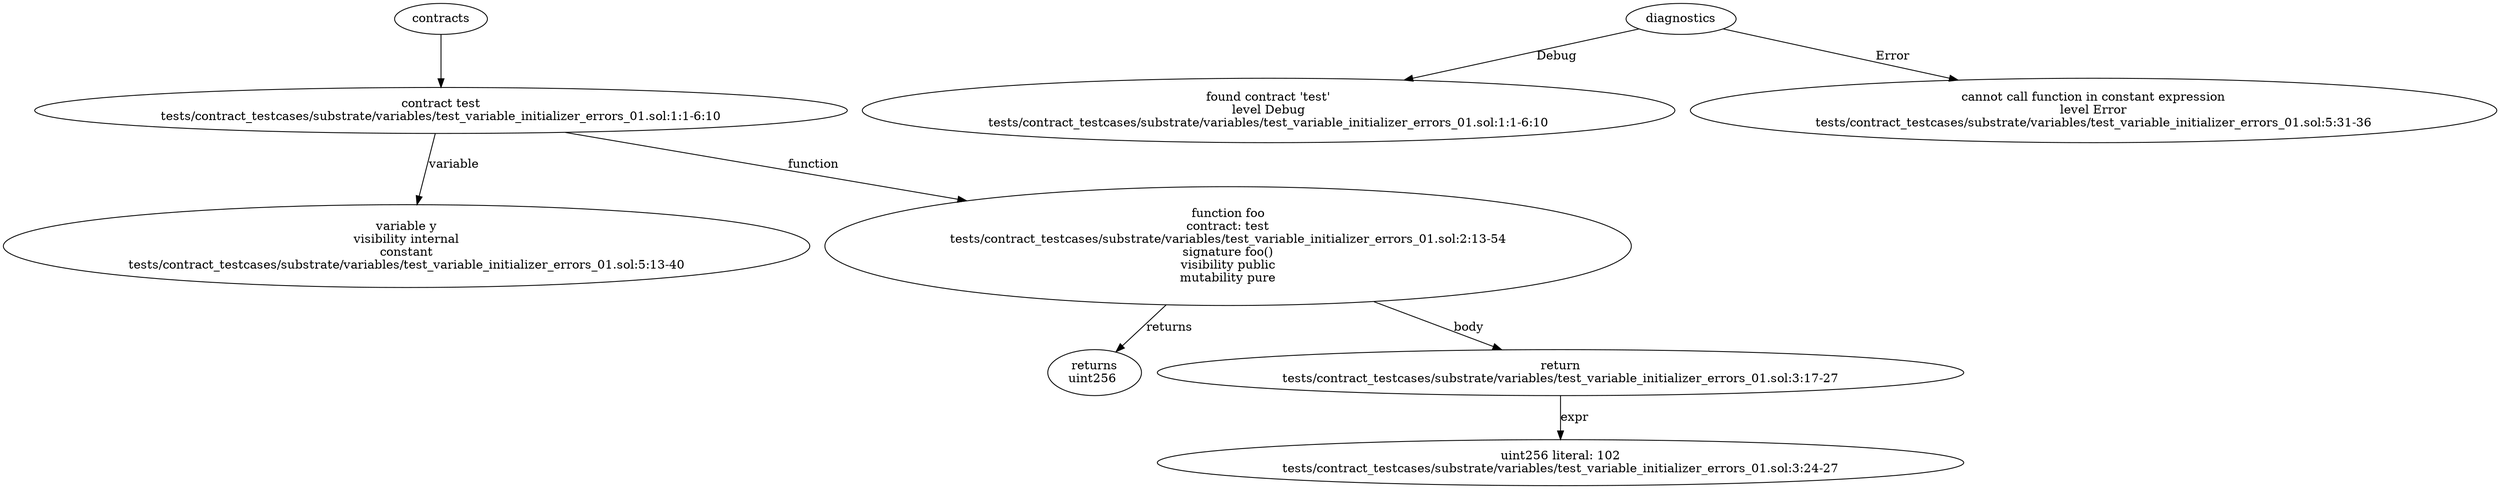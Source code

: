 strict digraph "tests/contract_testcases/substrate/variables/test_variable_initializer_errors_01.sol" {
	contract [label="contract test\ntests/contract_testcases/substrate/variables/test_variable_initializer_errors_01.sol:1:1-6:10"]
	var [label="variable y\nvisibility internal\nconstant\ntests/contract_testcases/substrate/variables/test_variable_initializer_errors_01.sol:5:13-40"]
	foo [label="function foo\ncontract: test\ntests/contract_testcases/substrate/variables/test_variable_initializer_errors_01.sol:2:13-54\nsignature foo()\nvisibility public\nmutability pure"]
	returns [label="returns\nuint256 "]
	return [label="return\ntests/contract_testcases/substrate/variables/test_variable_initializer_errors_01.sol:3:17-27"]
	number_literal [label="uint256 literal: 102\ntests/contract_testcases/substrate/variables/test_variable_initializer_errors_01.sol:3:24-27"]
	diagnostic [label="found contract 'test'\nlevel Debug\ntests/contract_testcases/substrate/variables/test_variable_initializer_errors_01.sol:1:1-6:10"]
	diagnostic_9 [label="cannot call function in constant expression\nlevel Error\ntests/contract_testcases/substrate/variables/test_variable_initializer_errors_01.sol:5:31-36"]
	contracts -> contract
	contract -> var [label="variable"]
	contract -> foo [label="function"]
	foo -> returns [label="returns"]
	foo -> return [label="body"]
	return -> number_literal [label="expr"]
	diagnostics -> diagnostic [label="Debug"]
	diagnostics -> diagnostic_9 [label="Error"]
}
